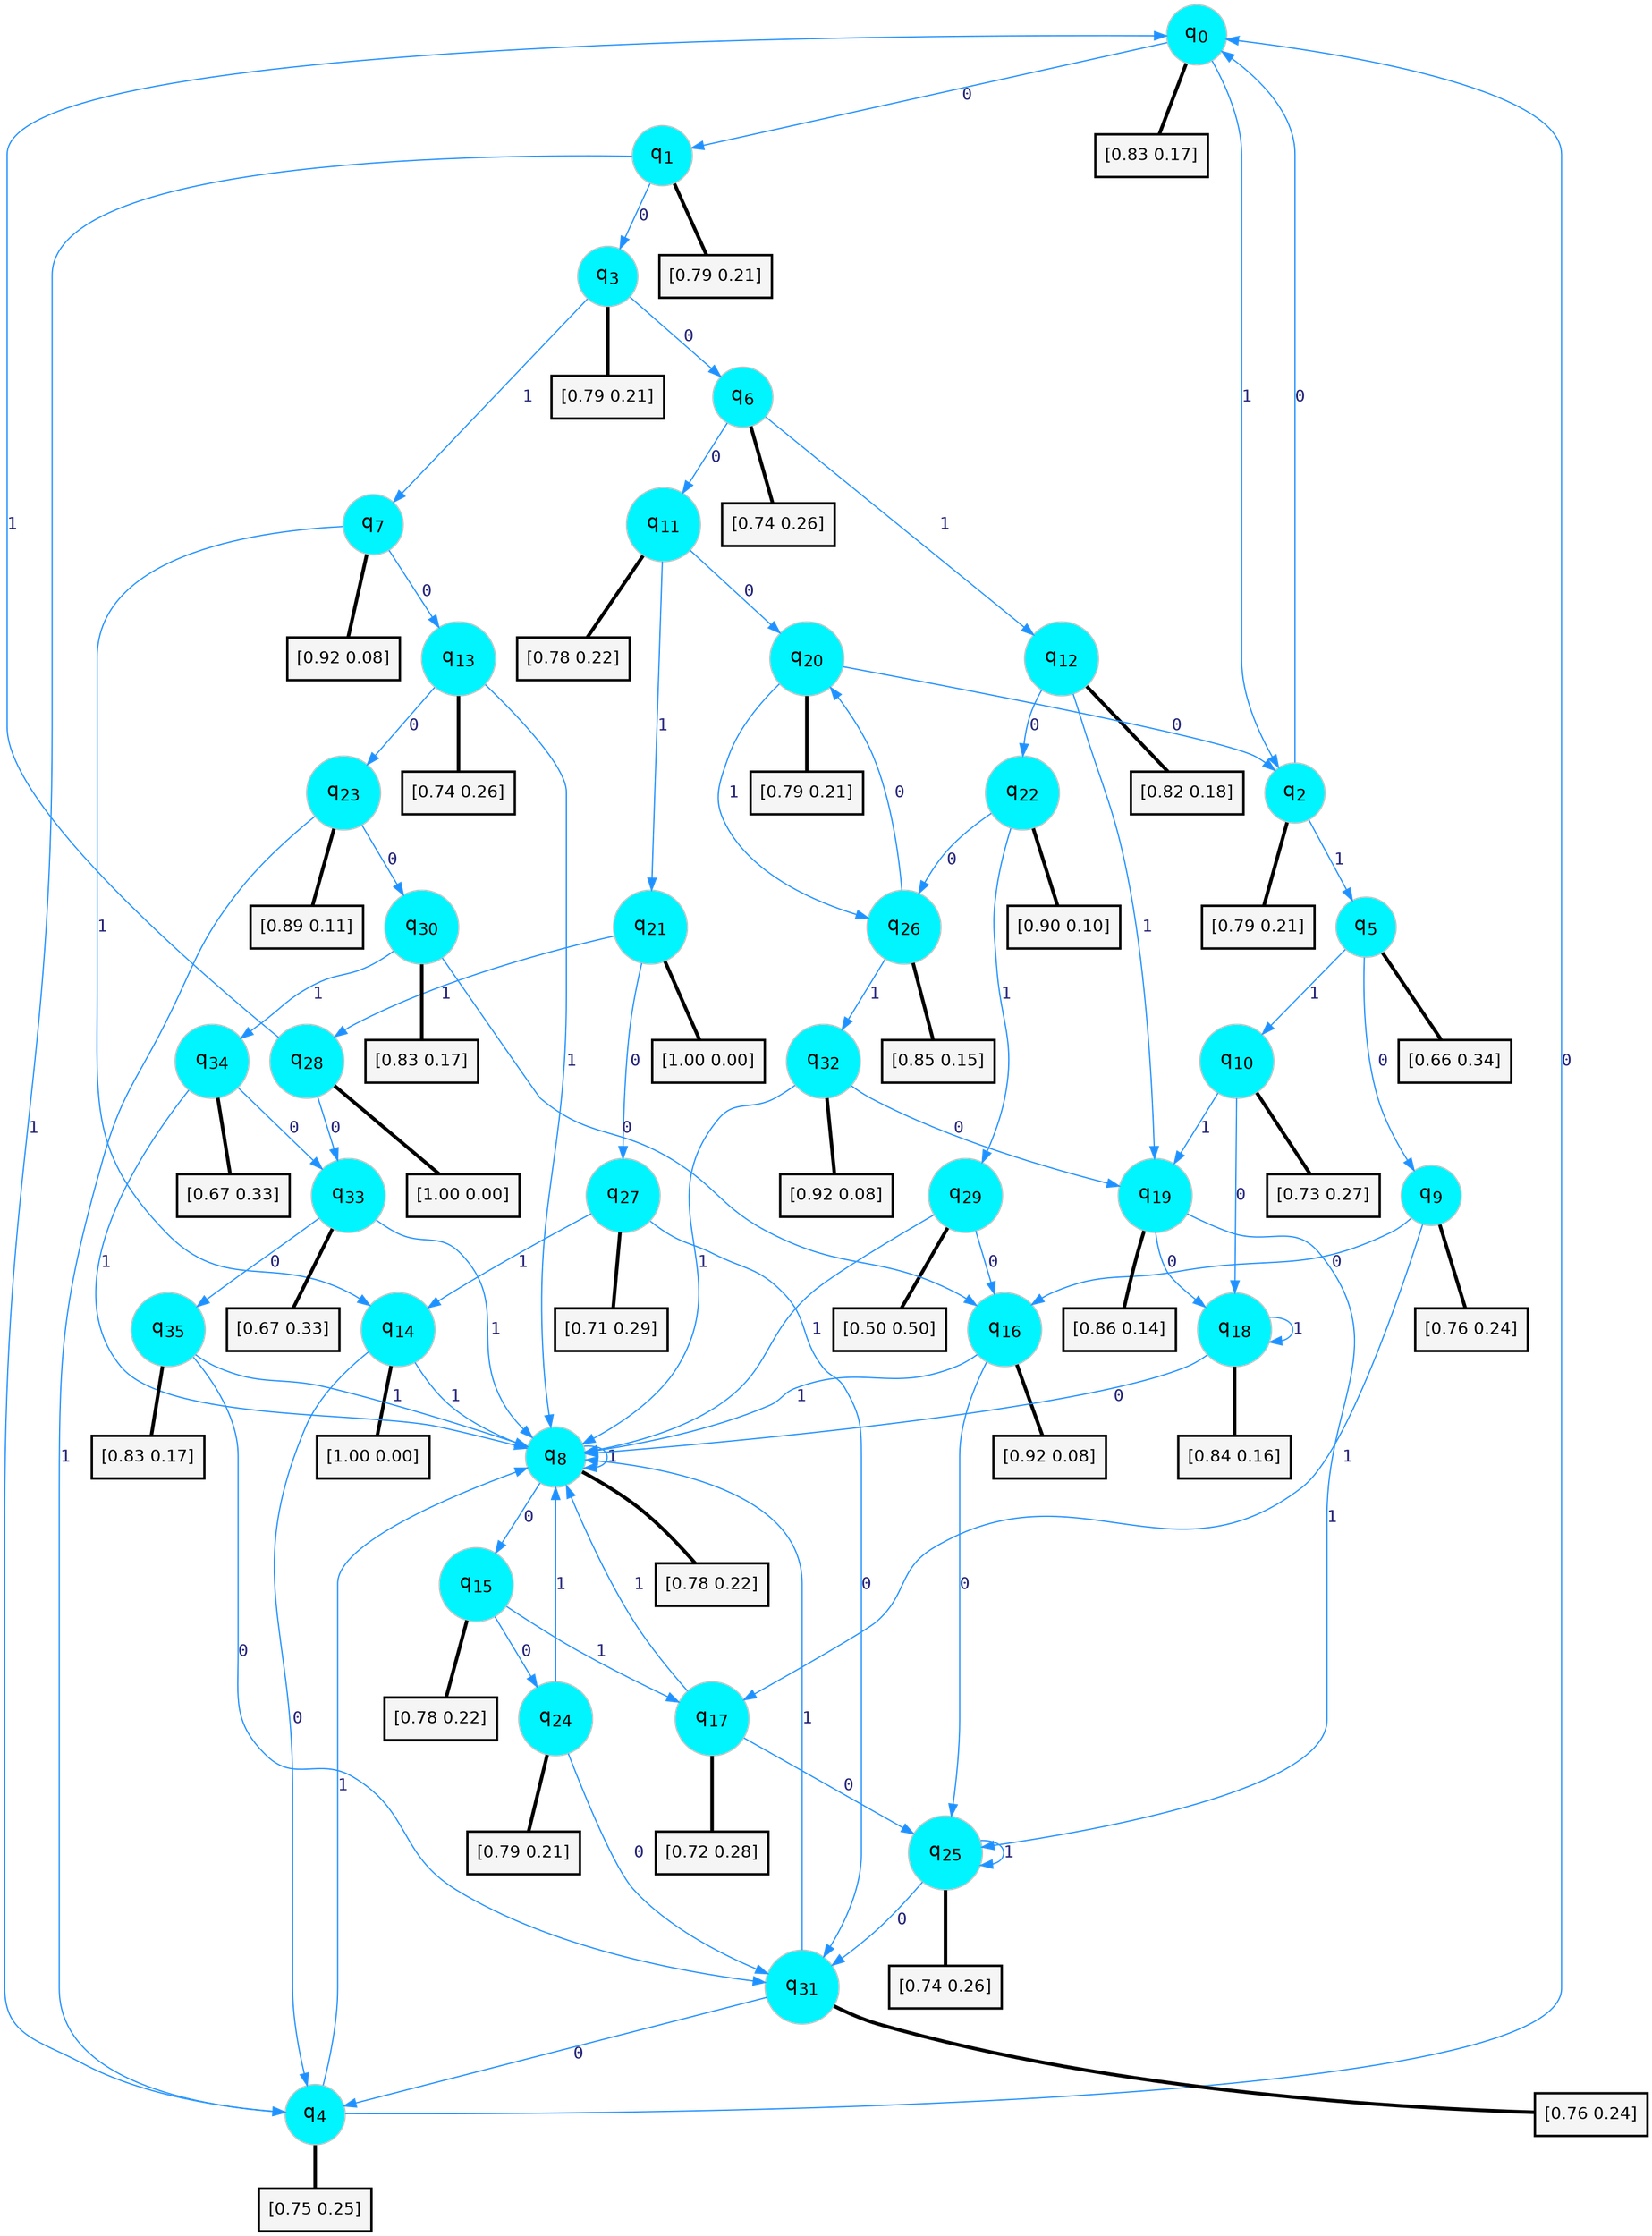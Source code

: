 digraph G {
graph [
bgcolor=transparent, dpi=300, rankdir=TD, size="40,25"];
node [
color=gray, fillcolor=turquoise1, fontcolor=black, fontname=Helvetica, fontsize=16, fontweight=bold, shape=circle, style=filled];
edge [
arrowsize=1, color=dodgerblue1, fontcolor=midnightblue, fontname=courier, fontweight=bold, penwidth=1, style=solid, weight=20];
0[label=<q<SUB>0</SUB>>];
1[label=<q<SUB>1</SUB>>];
2[label=<q<SUB>2</SUB>>];
3[label=<q<SUB>3</SUB>>];
4[label=<q<SUB>4</SUB>>];
5[label=<q<SUB>5</SUB>>];
6[label=<q<SUB>6</SUB>>];
7[label=<q<SUB>7</SUB>>];
8[label=<q<SUB>8</SUB>>];
9[label=<q<SUB>9</SUB>>];
10[label=<q<SUB>10</SUB>>];
11[label=<q<SUB>11</SUB>>];
12[label=<q<SUB>12</SUB>>];
13[label=<q<SUB>13</SUB>>];
14[label=<q<SUB>14</SUB>>];
15[label=<q<SUB>15</SUB>>];
16[label=<q<SUB>16</SUB>>];
17[label=<q<SUB>17</SUB>>];
18[label=<q<SUB>18</SUB>>];
19[label=<q<SUB>19</SUB>>];
20[label=<q<SUB>20</SUB>>];
21[label=<q<SUB>21</SUB>>];
22[label=<q<SUB>22</SUB>>];
23[label=<q<SUB>23</SUB>>];
24[label=<q<SUB>24</SUB>>];
25[label=<q<SUB>25</SUB>>];
26[label=<q<SUB>26</SUB>>];
27[label=<q<SUB>27</SUB>>];
28[label=<q<SUB>28</SUB>>];
29[label=<q<SUB>29</SUB>>];
30[label=<q<SUB>30</SUB>>];
31[label=<q<SUB>31</SUB>>];
32[label=<q<SUB>32</SUB>>];
33[label=<q<SUB>33</SUB>>];
34[label=<q<SUB>34</SUB>>];
35[label=<q<SUB>35</SUB>>];
36[label="[0.83 0.17]", shape=box,fontcolor=black, fontname=Helvetica, fontsize=14, penwidth=2, fillcolor=whitesmoke,color=black];
37[label="[0.79 0.21]", shape=box,fontcolor=black, fontname=Helvetica, fontsize=14, penwidth=2, fillcolor=whitesmoke,color=black];
38[label="[0.79 0.21]", shape=box,fontcolor=black, fontname=Helvetica, fontsize=14, penwidth=2, fillcolor=whitesmoke,color=black];
39[label="[0.79 0.21]", shape=box,fontcolor=black, fontname=Helvetica, fontsize=14, penwidth=2, fillcolor=whitesmoke,color=black];
40[label="[0.75 0.25]", shape=box,fontcolor=black, fontname=Helvetica, fontsize=14, penwidth=2, fillcolor=whitesmoke,color=black];
41[label="[0.66 0.34]", shape=box,fontcolor=black, fontname=Helvetica, fontsize=14, penwidth=2, fillcolor=whitesmoke,color=black];
42[label="[0.74 0.26]", shape=box,fontcolor=black, fontname=Helvetica, fontsize=14, penwidth=2, fillcolor=whitesmoke,color=black];
43[label="[0.92 0.08]", shape=box,fontcolor=black, fontname=Helvetica, fontsize=14, penwidth=2, fillcolor=whitesmoke,color=black];
44[label="[0.78 0.22]", shape=box,fontcolor=black, fontname=Helvetica, fontsize=14, penwidth=2, fillcolor=whitesmoke,color=black];
45[label="[0.76 0.24]", shape=box,fontcolor=black, fontname=Helvetica, fontsize=14, penwidth=2, fillcolor=whitesmoke,color=black];
46[label="[0.73 0.27]", shape=box,fontcolor=black, fontname=Helvetica, fontsize=14, penwidth=2, fillcolor=whitesmoke,color=black];
47[label="[0.78 0.22]", shape=box,fontcolor=black, fontname=Helvetica, fontsize=14, penwidth=2, fillcolor=whitesmoke,color=black];
48[label="[0.82 0.18]", shape=box,fontcolor=black, fontname=Helvetica, fontsize=14, penwidth=2, fillcolor=whitesmoke,color=black];
49[label="[0.74 0.26]", shape=box,fontcolor=black, fontname=Helvetica, fontsize=14, penwidth=2, fillcolor=whitesmoke,color=black];
50[label="[1.00 0.00]", shape=box,fontcolor=black, fontname=Helvetica, fontsize=14, penwidth=2, fillcolor=whitesmoke,color=black];
51[label="[0.78 0.22]", shape=box,fontcolor=black, fontname=Helvetica, fontsize=14, penwidth=2, fillcolor=whitesmoke,color=black];
52[label="[0.92 0.08]", shape=box,fontcolor=black, fontname=Helvetica, fontsize=14, penwidth=2, fillcolor=whitesmoke,color=black];
53[label="[0.72 0.28]", shape=box,fontcolor=black, fontname=Helvetica, fontsize=14, penwidth=2, fillcolor=whitesmoke,color=black];
54[label="[0.84 0.16]", shape=box,fontcolor=black, fontname=Helvetica, fontsize=14, penwidth=2, fillcolor=whitesmoke,color=black];
55[label="[0.86 0.14]", shape=box,fontcolor=black, fontname=Helvetica, fontsize=14, penwidth=2, fillcolor=whitesmoke,color=black];
56[label="[0.79 0.21]", shape=box,fontcolor=black, fontname=Helvetica, fontsize=14, penwidth=2, fillcolor=whitesmoke,color=black];
57[label="[1.00 0.00]", shape=box,fontcolor=black, fontname=Helvetica, fontsize=14, penwidth=2, fillcolor=whitesmoke,color=black];
58[label="[0.90 0.10]", shape=box,fontcolor=black, fontname=Helvetica, fontsize=14, penwidth=2, fillcolor=whitesmoke,color=black];
59[label="[0.89 0.11]", shape=box,fontcolor=black, fontname=Helvetica, fontsize=14, penwidth=2, fillcolor=whitesmoke,color=black];
60[label="[0.79 0.21]", shape=box,fontcolor=black, fontname=Helvetica, fontsize=14, penwidth=2, fillcolor=whitesmoke,color=black];
61[label="[0.74 0.26]", shape=box,fontcolor=black, fontname=Helvetica, fontsize=14, penwidth=2, fillcolor=whitesmoke,color=black];
62[label="[0.85 0.15]", shape=box,fontcolor=black, fontname=Helvetica, fontsize=14, penwidth=2, fillcolor=whitesmoke,color=black];
63[label="[0.71 0.29]", shape=box,fontcolor=black, fontname=Helvetica, fontsize=14, penwidth=2, fillcolor=whitesmoke,color=black];
64[label="[1.00 0.00]", shape=box,fontcolor=black, fontname=Helvetica, fontsize=14, penwidth=2, fillcolor=whitesmoke,color=black];
65[label="[0.50 0.50]", shape=box,fontcolor=black, fontname=Helvetica, fontsize=14, penwidth=2, fillcolor=whitesmoke,color=black];
66[label="[0.83 0.17]", shape=box,fontcolor=black, fontname=Helvetica, fontsize=14, penwidth=2, fillcolor=whitesmoke,color=black];
67[label="[0.76 0.24]", shape=box,fontcolor=black, fontname=Helvetica, fontsize=14, penwidth=2, fillcolor=whitesmoke,color=black];
68[label="[0.92 0.08]", shape=box,fontcolor=black, fontname=Helvetica, fontsize=14, penwidth=2, fillcolor=whitesmoke,color=black];
69[label="[0.67 0.33]", shape=box,fontcolor=black, fontname=Helvetica, fontsize=14, penwidth=2, fillcolor=whitesmoke,color=black];
70[label="[0.67 0.33]", shape=box,fontcolor=black, fontname=Helvetica, fontsize=14, penwidth=2, fillcolor=whitesmoke,color=black];
71[label="[0.83 0.17]", shape=box,fontcolor=black, fontname=Helvetica, fontsize=14, penwidth=2, fillcolor=whitesmoke,color=black];
0->1 [label=0];
0->2 [label=1];
0->36 [arrowhead=none, penwidth=3,color=black];
1->3 [label=0];
1->4 [label=1];
1->37 [arrowhead=none, penwidth=3,color=black];
2->0 [label=0];
2->5 [label=1];
2->38 [arrowhead=none, penwidth=3,color=black];
3->6 [label=0];
3->7 [label=1];
3->39 [arrowhead=none, penwidth=3,color=black];
4->0 [label=0];
4->8 [label=1];
4->40 [arrowhead=none, penwidth=3,color=black];
5->9 [label=0];
5->10 [label=1];
5->41 [arrowhead=none, penwidth=3,color=black];
6->11 [label=0];
6->12 [label=1];
6->42 [arrowhead=none, penwidth=3,color=black];
7->13 [label=0];
7->14 [label=1];
7->43 [arrowhead=none, penwidth=3,color=black];
8->15 [label=0];
8->8 [label=1];
8->44 [arrowhead=none, penwidth=3,color=black];
9->16 [label=0];
9->17 [label=1];
9->45 [arrowhead=none, penwidth=3,color=black];
10->18 [label=0];
10->19 [label=1];
10->46 [arrowhead=none, penwidth=3,color=black];
11->20 [label=0];
11->21 [label=1];
11->47 [arrowhead=none, penwidth=3,color=black];
12->22 [label=0];
12->19 [label=1];
12->48 [arrowhead=none, penwidth=3,color=black];
13->23 [label=0];
13->8 [label=1];
13->49 [arrowhead=none, penwidth=3,color=black];
14->4 [label=0];
14->8 [label=1];
14->50 [arrowhead=none, penwidth=3,color=black];
15->24 [label=0];
15->17 [label=1];
15->51 [arrowhead=none, penwidth=3,color=black];
16->25 [label=0];
16->8 [label=1];
16->52 [arrowhead=none, penwidth=3,color=black];
17->25 [label=0];
17->8 [label=1];
17->53 [arrowhead=none, penwidth=3,color=black];
18->8 [label=0];
18->18 [label=1];
18->54 [arrowhead=none, penwidth=3,color=black];
19->18 [label=0];
19->25 [label=1];
19->55 [arrowhead=none, penwidth=3,color=black];
20->2 [label=0];
20->26 [label=1];
20->56 [arrowhead=none, penwidth=3,color=black];
21->27 [label=0];
21->28 [label=1];
21->57 [arrowhead=none, penwidth=3,color=black];
22->26 [label=0];
22->29 [label=1];
22->58 [arrowhead=none, penwidth=3,color=black];
23->30 [label=0];
23->4 [label=1];
23->59 [arrowhead=none, penwidth=3,color=black];
24->31 [label=0];
24->8 [label=1];
24->60 [arrowhead=none, penwidth=3,color=black];
25->31 [label=0];
25->25 [label=1];
25->61 [arrowhead=none, penwidth=3,color=black];
26->20 [label=0];
26->32 [label=1];
26->62 [arrowhead=none, penwidth=3,color=black];
27->31 [label=0];
27->14 [label=1];
27->63 [arrowhead=none, penwidth=3,color=black];
28->33 [label=0];
28->0 [label=1];
28->64 [arrowhead=none, penwidth=3,color=black];
29->16 [label=0];
29->8 [label=1];
29->65 [arrowhead=none, penwidth=3,color=black];
30->16 [label=0];
30->34 [label=1];
30->66 [arrowhead=none, penwidth=3,color=black];
31->4 [label=0];
31->8 [label=1];
31->67 [arrowhead=none, penwidth=3,color=black];
32->19 [label=0];
32->8 [label=1];
32->68 [arrowhead=none, penwidth=3,color=black];
33->35 [label=0];
33->8 [label=1];
33->69 [arrowhead=none, penwidth=3,color=black];
34->33 [label=0];
34->8 [label=1];
34->70 [arrowhead=none, penwidth=3,color=black];
35->31 [label=0];
35->8 [label=1];
35->71 [arrowhead=none, penwidth=3,color=black];
}
